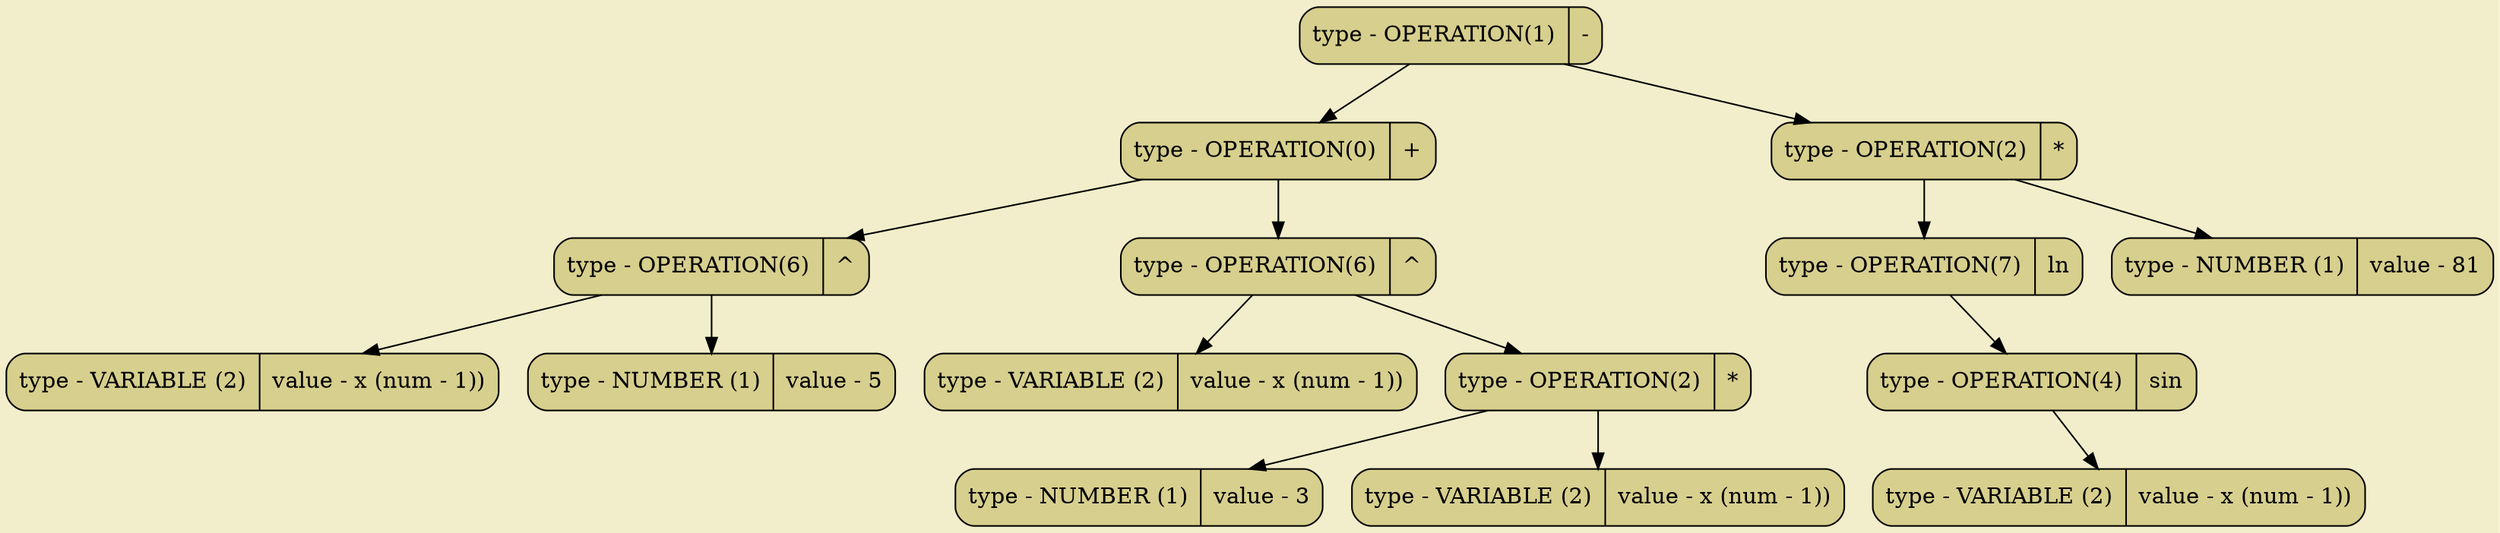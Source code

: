 digraph
{
bgcolor="#F2EECB";
rankdir = TB;
POINT_0x610c3da94910[shape=Mrecord, label = "type - OPERATION(1) | -", style="filled",fillcolor="#D7CF8D"]
POINT_0x610c3da94750[shape=Mrecord, label = "type - OPERATION(0) | +", style="filled",fillcolor="#D7CF8D"]
POINT_0x610c3da94630[shape=Mrecord, label = "type - OPERATION(6) | ^", style="filled",fillcolor="#D7CF8D"]
POINT_0x610c3da94600[shape=Mrecord, label = "type - VARIABLE (2) | value - x (num - 1))", style="filled",fillcolor="#D7CF8D"]
POINT_0x610c3da946c0[shape=Mrecord, label = "type - NUMBER (1) | value - 5", style="filled",fillcolor="#D7CF8D"]
POINT_0x610c3da947d0[shape=Mrecord, label = "type - OPERATION(6) | ^", style="filled",fillcolor="#D7CF8D"]
POINT_0x610c3da947a0[shape=Mrecord, label = "type - VARIABLE (2) | value - x (num - 1))", style="filled",fillcolor="#D7CF8D"]
POINT_0x610c3da94860[shape=Mrecord, label = "type - OPERATION(2) | *", style="filled",fillcolor="#D7CF8D"]
POINT_0x610c3da94830[shape=Mrecord, label = "type - NUMBER (1) | value - 3", style="filled",fillcolor="#D7CF8D"]
POINT_0x610c3da948b0[shape=Mrecord, label = "type - VARIABLE (2) | value - x (num - 1))", style="filled",fillcolor="#D7CF8D"]
POINT_0x610c3da94af0[shape=Mrecord, label = "type - OPERATION(2) | *", style="filled",fillcolor="#D7CF8D"]
POINT_0x610c3da94960[shape=Mrecord, label = "type - OPERATION(7) | ln", style="filled",fillcolor="#D7CF8D"]
POINT_0x610c3da949e0[shape=Mrecord, label = "type - OPERATION(4) | sin", style="filled",fillcolor="#D7CF8D"]
POINT_0x610c3da94a60[shape=Mrecord, label = "type - VARIABLE (2) | value - x (num - 1))", style="filled",fillcolor="#D7CF8D"]
POINT_0x610c3da94c10[shape=Mrecord, label = "type - NUMBER (1) | value - 81", style="filled",fillcolor="#D7CF8D"]
POINT_0x610c3da94910 -> POINT_0x610c3da94750
POINT_0x610c3da94910 -> POINT_0x610c3da94af0
POINT_0x610c3da94750 -> POINT_0x610c3da94630
POINT_0x610c3da94750 -> POINT_0x610c3da947d0
POINT_0x610c3da94630 -> POINT_0x610c3da94600
POINT_0x610c3da94630 -> POINT_0x610c3da946c0
POINT_0x610c3da947d0 -> POINT_0x610c3da947a0
POINT_0x610c3da947d0 -> POINT_0x610c3da94860
POINT_0x610c3da94860 -> POINT_0x610c3da94830
POINT_0x610c3da94860 -> POINT_0x610c3da948b0
POINT_0x610c3da94af0 -> POINT_0x610c3da94960
POINT_0x610c3da94af0 -> POINT_0x610c3da94c10
POINT_0x610c3da94960 -> POINT_0x610c3da949e0
POINT_0x610c3da949e0 -> POINT_0x610c3da94a60
}
